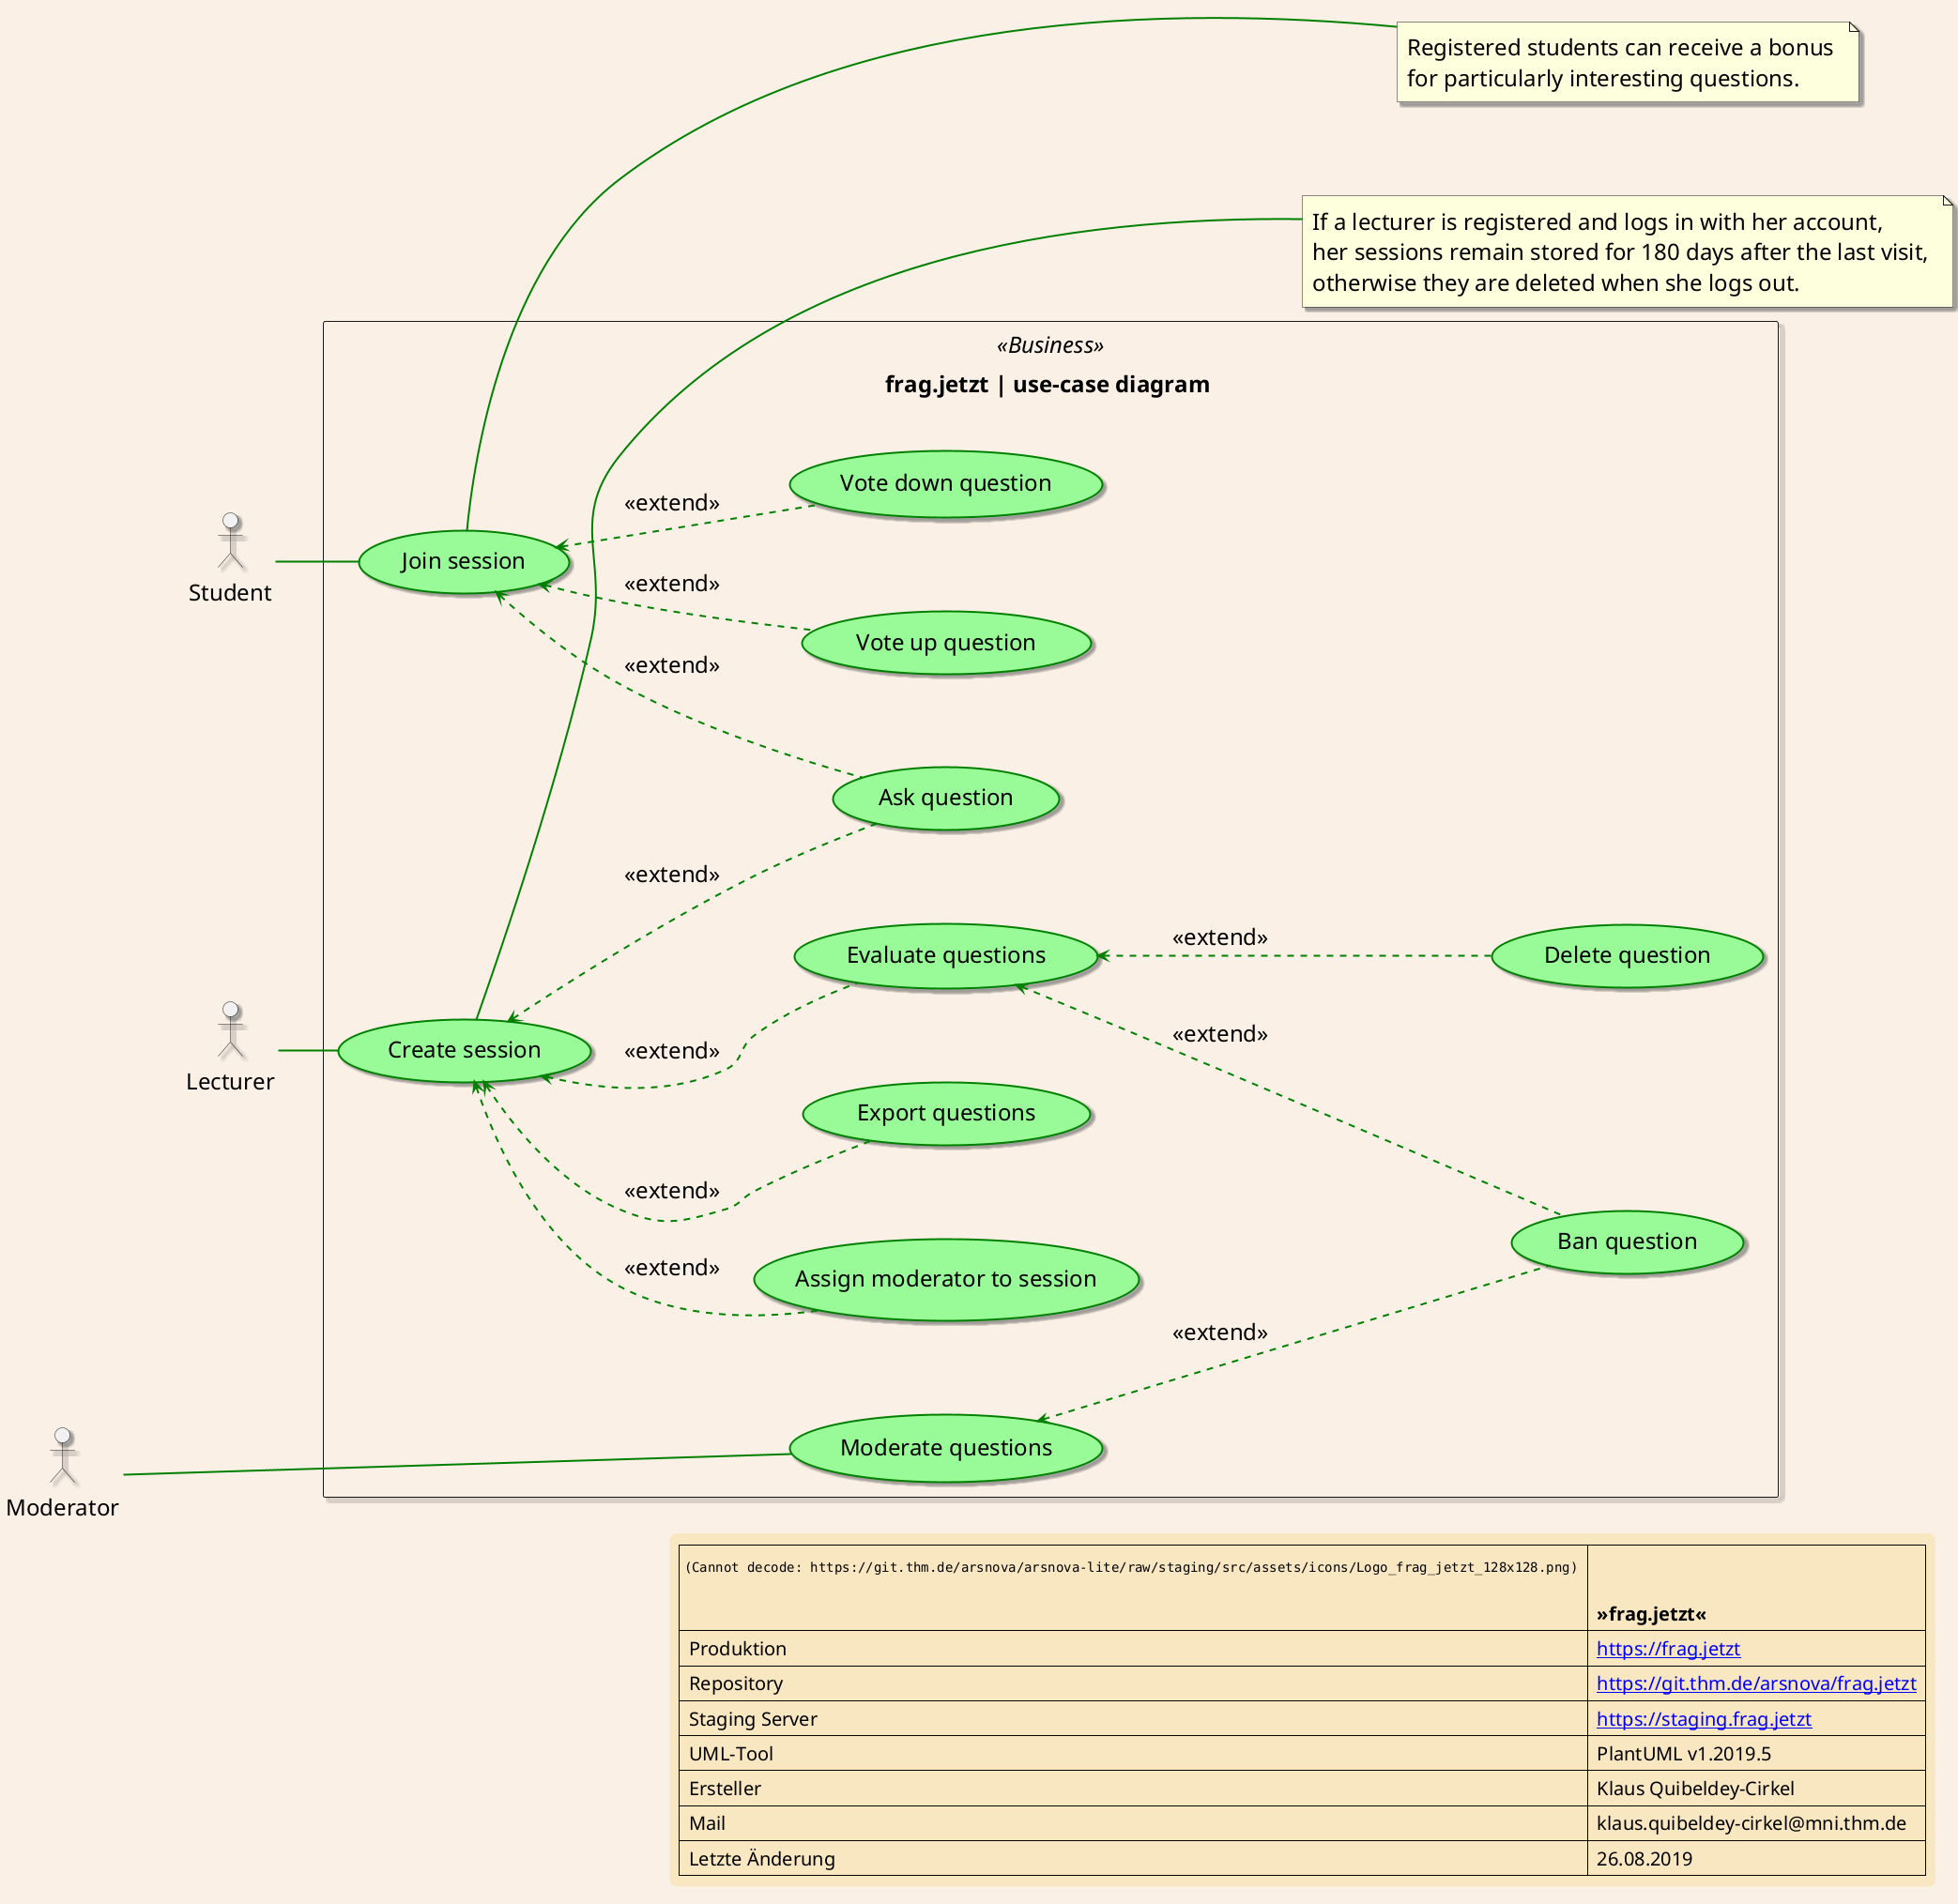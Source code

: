 @startuml

scale 1.0

left to right direction

skinparam backgroundColor Linen
skinparam LegendBackgroundColor Strategy
skinparam LegendBorderThickness 0
skinparam LegendFontSize 20
skinparam Padding 5
skinparam defaultFontSize 24
skinparam Nodesep 100
skinparam ArrowThickness 2
skinparam shadowing true

skinparam usecase {
    BackgroundColor PaleGreen
    BorderColor Green
    BackgroundColor<<USP>> Pink
    BorderColor<<USP>> HotPink
    BorderThickness 2
    ArrowThickness 2
    ArrowColor Green
    ActorBorderColor Green
}

actor Lecturer
actor Student
actor Moderator

note "If a lecturer is registered and logs in with her account, \nher sessions remain stored for 180 days after the last visit, \notherwise they are deleted when she logs out." as NoteForCreateSession
note "Registered students can receive a bonus \nfor particularly interesting questions." as NoteForJoinSession

rectangle "frag.jetzt | use-case diagram \n" << Business >> {

    (Join session) --- NoteForJoinSession
    (Create session) --- NoteForCreateSession

    Lecturer -- (Create session)
    (Evaluate questions) <.. (Delete question) : << extend >>
    Student-- (Join session)
    Moderator ---- (Moderate questions)
    (Create session) <.. (Export questions) : << extend >>
    (Create session) <.. (Assign moderator to session) : << extend >>
    (Create session) <.. (Ask question) : << extend >>
    (Create session) <.. (Evaluate questions) : << extend >>
    (Moderate questions) <.. (Ban question) : << extend >>
    (Evaluate questions) <.. (Ban question) : << extend >>
    (Join session) <.. (Ask question) : << extend >>
    (Join session) <.. (Vote up question) : << extend >>
    (Join session) <.. (Vote down question) : << extend >>

}

legend right
  |<img:https://git.thm.de/arsnova/arsnova-lite/raw/staging/src/assets/icons/Logo_frag_jetzt_128x128.png> |= \n\n »frag.jetzt« |
  | Produktion | [[https://frag.jetzt]] |
  | Repository | [[https://git.thm.de/arsnova/frag.jetzt]] |
  | Staging Server | [[https://staging.frag.jetzt]] |
  | UML-Tool| PlantUML v1.2019.5|
  | Ersteller| Klaus Quibeldey-Cirkel|
  | Mail| klaus.quibeldey-cirkel@mni.thm.de |
  | Letzte Änderung| 26.08.2019 |
end legend

@enduml

